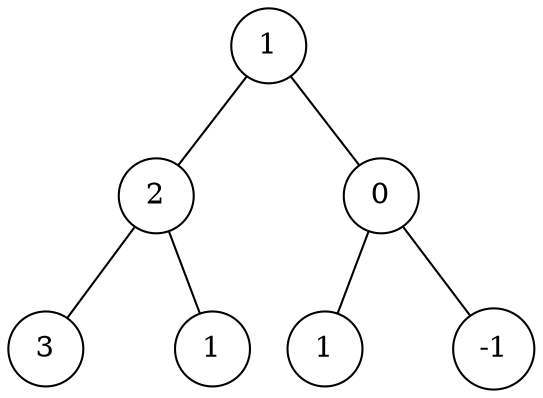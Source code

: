 graph T {
  node [shape = circle]
  node11 [label = "1"]
  node12 [label = "1"]
  node13 [label = "1"]

  invis1 [label = "", width = .1, style = invis]
  invis2 [label = "", width = .1, style = invis]
  invis3 [label = "", style = invis]

  node11 -- 2 -- 3
  2 -- invis1 [style = invis]
  2 -- node12
  {rank = same 3 -- invis1 -- node12 [style = invis]}

  node11 -- invis3 [style = invis]

  node11 -- 0 -- node13
  0 -- invis2 [style = invis]
  0 -- -1
  {rank = same node13 -- invis2 -- -1 [style = invis]}

  {rank = same 2 -- invis3 -- 0 [style = invis]}
}
